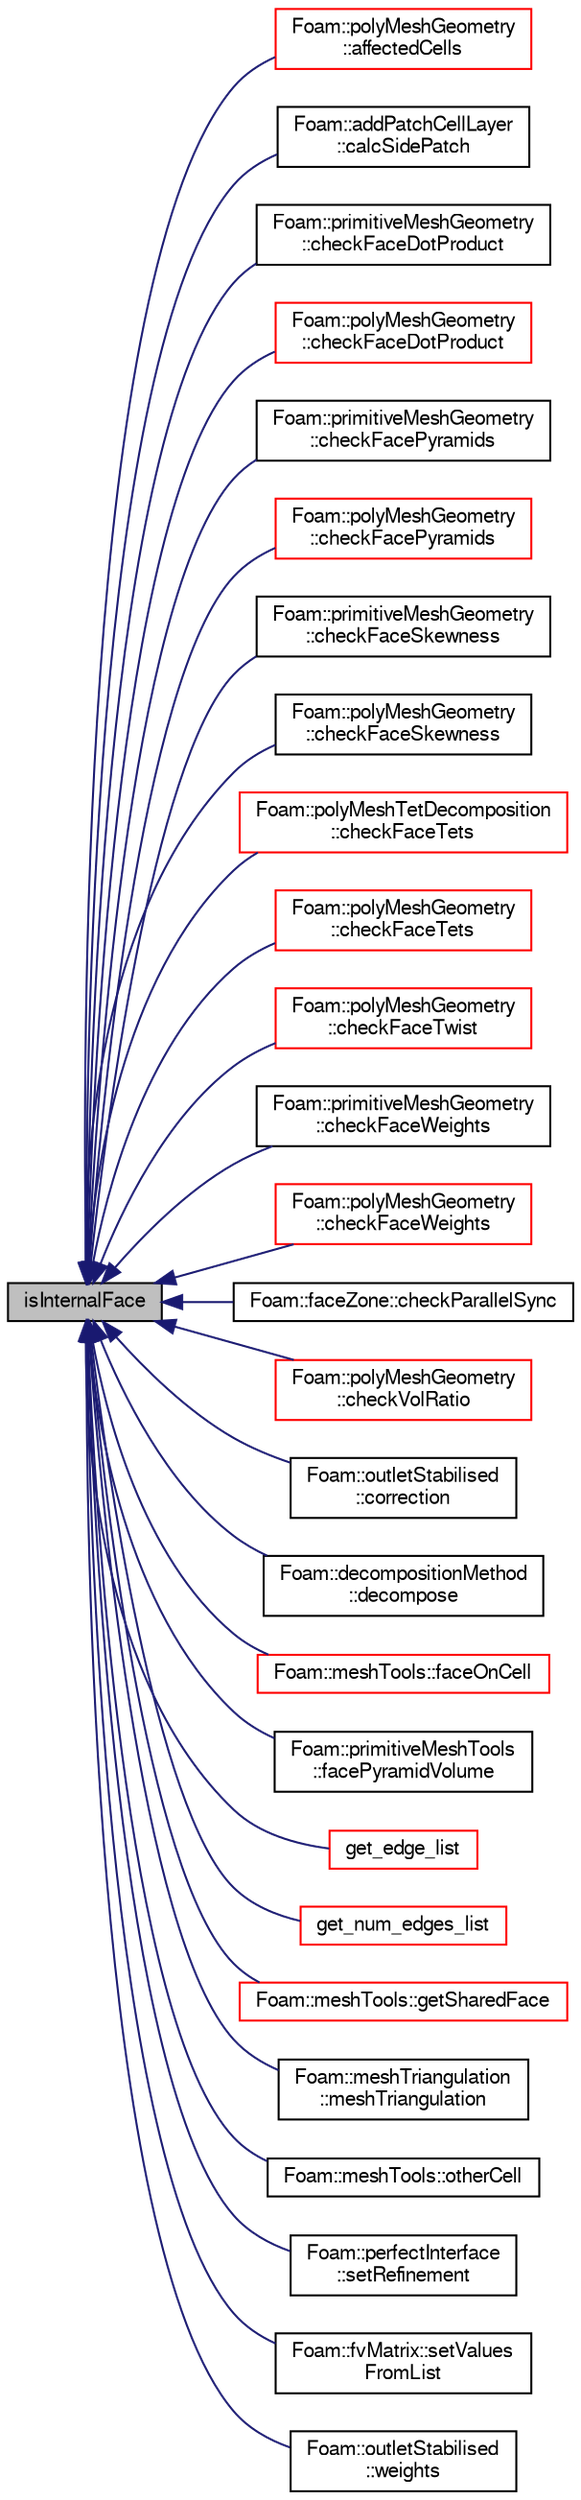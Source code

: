 digraph "isInternalFace"
{
  bgcolor="transparent";
  edge [fontname="FreeSans",fontsize="10",labelfontname="FreeSans",labelfontsize="10"];
  node [fontname="FreeSans",fontsize="10",shape=record];
  rankdir="LR";
  Node1 [label="isInternalFace",height=0.2,width=0.4,color="black", fillcolor="grey75", style="filled" fontcolor="black"];
  Node1 -> Node2 [dir="back",color="midnightblue",fontsize="10",style="solid",fontname="FreeSans"];
  Node2 [label="Foam::polyMeshGeometry\l::affectedCells",height=0.2,width=0.4,color="red",URL="$a01865.html#af5a651dc1cbf2df9601f576420a0cc3c",tooltip="Helper function: get affected cells from faces. "];
  Node1 -> Node3 [dir="back",color="midnightblue",fontsize="10",style="solid",fontname="FreeSans"];
  Node3 [label="Foam::addPatchCellLayer\l::calcSidePatch",height=0.2,width=0.4,color="black",URL="$a00025.html#a25346f181e6f56df9a1839ff94eea581",tooltip="Boundary edges get extruded into boundary faces. Determine patch. "];
  Node1 -> Node4 [dir="back",color="midnightblue",fontsize="10",style="solid",fontname="FreeSans"];
  Node4 [label="Foam::primitiveMeshGeometry\l::checkFaceDotProduct",height=0.2,width=0.4,color="black",URL="$a01912.html#abe689b0ea95babc2086677dec53f57f2"];
  Node1 -> Node5 [dir="back",color="midnightblue",fontsize="10",style="solid",fontname="FreeSans"];
  Node5 [label="Foam::polyMeshGeometry\l::checkFaceDotProduct",height=0.2,width=0.4,color="red",URL="$a01865.html#a5014e575335db939bc66eb2fe32ac48f",tooltip="See primitiveMesh. "];
  Node1 -> Node6 [dir="back",color="midnightblue",fontsize="10",style="solid",fontname="FreeSans"];
  Node6 [label="Foam::primitiveMeshGeometry\l::checkFacePyramids",height=0.2,width=0.4,color="black",URL="$a01912.html#ad90dd781f10ef81bbfefbe0b9b8fe46e"];
  Node1 -> Node7 [dir="back",color="midnightblue",fontsize="10",style="solid",fontname="FreeSans"];
  Node7 [label="Foam::polyMeshGeometry\l::checkFacePyramids",height=0.2,width=0.4,color="red",URL="$a01865.html#a185c3013142ff3facc41b31d9beef53a",tooltip="See primitiveMesh. "];
  Node1 -> Node8 [dir="back",color="midnightblue",fontsize="10",style="solid",fontname="FreeSans"];
  Node8 [label="Foam::primitiveMeshGeometry\l::checkFaceSkewness",height=0.2,width=0.4,color="black",URL="$a01912.html#a2c5229035a955dd2719a447f55181f79"];
  Node1 -> Node9 [dir="back",color="midnightblue",fontsize="10",style="solid",fontname="FreeSans"];
  Node9 [label="Foam::polyMeshGeometry\l::checkFaceSkewness",height=0.2,width=0.4,color="black",URL="$a01865.html#a2df259c9e50de61beac65c3757c224eb",tooltip="See primitiveMesh. "];
  Node1 -> Node10 [dir="back",color="midnightblue",fontsize="10",style="solid",fontname="FreeSans"];
  Node10 [label="Foam::polyMeshTetDecomposition\l::checkFaceTets",height=0.2,width=0.4,color="red",URL="$a01867.html#a73ef5247a1e78210c08a4a9ef6222e9f",tooltip="Check face-decomposition tet volume. "];
  Node1 -> Node11 [dir="back",color="midnightblue",fontsize="10",style="solid",fontname="FreeSans"];
  Node11 [label="Foam::polyMeshGeometry\l::checkFaceTets",height=0.2,width=0.4,color="red",URL="$a01865.html#ac78de3d27453106d3cf818bda3fd90f4",tooltip="See primitiveMesh. "];
  Node1 -> Node12 [dir="back",color="midnightblue",fontsize="10",style="solid",fontname="FreeSans"];
  Node12 [label="Foam::polyMeshGeometry\l::checkFaceTwist",height=0.2,width=0.4,color="red",URL="$a01865.html#a1d15f5f7fdae54e4c34b03a0462cd535",tooltip="Triangle (from face-centre decomposition) normal v.s. "];
  Node1 -> Node13 [dir="back",color="midnightblue",fontsize="10",style="solid",fontname="FreeSans"];
  Node13 [label="Foam::primitiveMeshGeometry\l::checkFaceWeights",height=0.2,width=0.4,color="black",URL="$a01912.html#a43235a75da65bd601617364388f0d055"];
  Node1 -> Node14 [dir="back",color="midnightblue",fontsize="10",style="solid",fontname="FreeSans"];
  Node14 [label="Foam::polyMeshGeometry\l::checkFaceWeights",height=0.2,width=0.4,color="red",URL="$a01865.html#a6dbbfaac834107f888c95c13272d8d8a",tooltip="Interpolation weights (0.5 for regular mesh) "];
  Node1 -> Node15 [dir="back",color="midnightblue",fontsize="10",style="solid",fontname="FreeSans"];
  Node15 [label="Foam::faceZone::checkParallelSync",height=0.2,width=0.4,color="black",URL="$a00719.html#a490c98638239707d88ebb005c84997cf",tooltip="Check whether all procs have faces synchronised. Return. "];
  Node1 -> Node16 [dir="back",color="midnightblue",fontsize="10",style="solid",fontname="FreeSans"];
  Node16 [label="Foam::polyMeshGeometry\l::checkVolRatio",height=0.2,width=0.4,color="red",URL="$a01865.html#aa63d73334ea3f55a0fd59896924c6eb5",tooltip="Cell volume ratio of neighbouring cells (1 for regular mesh) "];
  Node1 -> Node17 [dir="back",color="midnightblue",fontsize="10",style="solid",fontname="FreeSans"];
  Node17 [label="Foam::outletStabilised\l::correction",height=0.2,width=0.4,color="black",URL="$a01702.html#a575a424a2a3d61de0e8d6ad368b61be1",tooltip="Return the explicit correction to the face-interpolate. "];
  Node1 -> Node18 [dir="back",color="midnightblue",fontsize="10",style="solid",fontname="FreeSans"];
  Node18 [label="Foam::decompositionMethod\l::decompose",height=0.2,width=0.4,color="black",URL="$a00483.html#a9e5348f6d62778dc2721d9646d92c3d2"];
  Node1 -> Node19 [dir="back",color="midnightblue",fontsize="10",style="solid",fontname="FreeSans"];
  Node19 [label="Foam::meshTools::faceOnCell",height=0.2,width=0.4,color="red",URL="$a10290.html#ae8119e36b45b1e47f91cdcb57222986d",tooltip="Is face used by cell. "];
  Node1 -> Node20 [dir="back",color="midnightblue",fontsize="10",style="solid",fontname="FreeSans"];
  Node20 [label="Foam::primitiveMeshTools\l::facePyramidVolume",height=0.2,width=0.4,color="black",URL="$a01913.html#aab4eea20bacd77eef1060af3f16adc26",tooltip="Generate face pyramid volume fields. "];
  Node1 -> Node21 [dir="back",color="midnightblue",fontsize="10",style="solid",fontname="FreeSans"];
  Node21 [label="get_edge_list",height=0.2,width=0.4,color="red",URL="$a09147.html#ab8d5c21e20f8006d17bbfdd9749b8b86"];
  Node1 -> Node22 [dir="back",color="midnightblue",fontsize="10",style="solid",fontname="FreeSans"];
  Node22 [label="get_num_edges_list",height=0.2,width=0.4,color="red",URL="$a09147.html#ac842d2c8f50b00e510c822eb92eb0d66"];
  Node1 -> Node23 [dir="back",color="midnightblue",fontsize="10",style="solid",fontname="FreeSans"];
  Node23 [label="Foam::meshTools::getSharedFace",height=0.2,width=0.4,color="red",URL="$a10290.html#a8550e28a800fded0b2d9dcdce6a6c4f6",tooltip="Return face shared by two cells. Throws error if none found. "];
  Node1 -> Node24 [dir="back",color="midnightblue",fontsize="10",style="solid",fontname="FreeSans"];
  Node24 [label="Foam::meshTriangulation\l::meshTriangulation",height=0.2,width=0.4,color="black",URL="$a01435.html#adc26bbba53e9c1d772cb4c2807351802",tooltip="Construct from selected mesh cell and region number to be used. "];
  Node1 -> Node25 [dir="back",color="midnightblue",fontsize="10",style="solid",fontname="FreeSans"];
  Node25 [label="Foam::meshTools::otherCell",height=0.2,width=0.4,color="black",URL="$a10290.html#a27becdad7805cd82a048fa554a29ccbf",tooltip="Return cell on other side of face. Throws error. "];
  Node1 -> Node26 [dir="back",color="midnightblue",fontsize="10",style="solid",fontname="FreeSans"];
  Node26 [label="Foam::perfectInterface\l::setRefinement",height=0.2,width=0.4,color="black",URL="$a01778.html#a9127fcee3341a601c9d07bee5d1e3738",tooltip="Insert the layer addition/removal instructions. "];
  Node1 -> Node27 [dir="back",color="midnightblue",fontsize="10",style="solid",fontname="FreeSans"];
  Node27 [label="Foam::fvMatrix::setValues\lFromList",height=0.2,width=0.4,color="black",URL="$a00850.html#ae2373f8bf20e55920fbe1157213a9858",tooltip="Set solution in given cells to the specified values. "];
  Node1 -> Node28 [dir="back",color="midnightblue",fontsize="10",style="solid",fontname="FreeSans"];
  Node28 [label="Foam::outletStabilised\l::weights",height=0.2,width=0.4,color="black",URL="$a01702.html#a845f807ae2621854059e313269e7895a",tooltip="Return the interpolation weighting factors. "];
}
